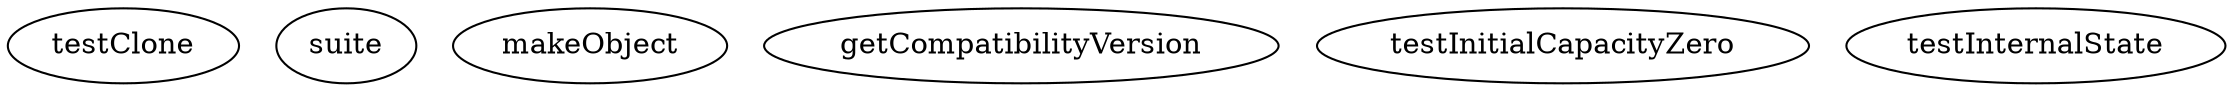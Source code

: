 digraph G {
testClone;
suite;
makeObject;
getCompatibilityVersion;
testInitialCapacityZero;
testInternalState;
}